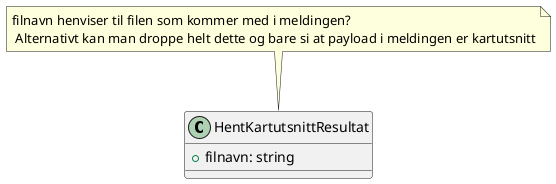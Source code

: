 @startuml

class HentKartutsnittResultat {
    +filnavn: string
}

note top of HentKartutsnittResultat : filnavn henviser til filen som kommer med i meldingen? \n Alternativt kan man droppe helt dette og bare si at payload i meldingen er kartutsnitt

@enduml